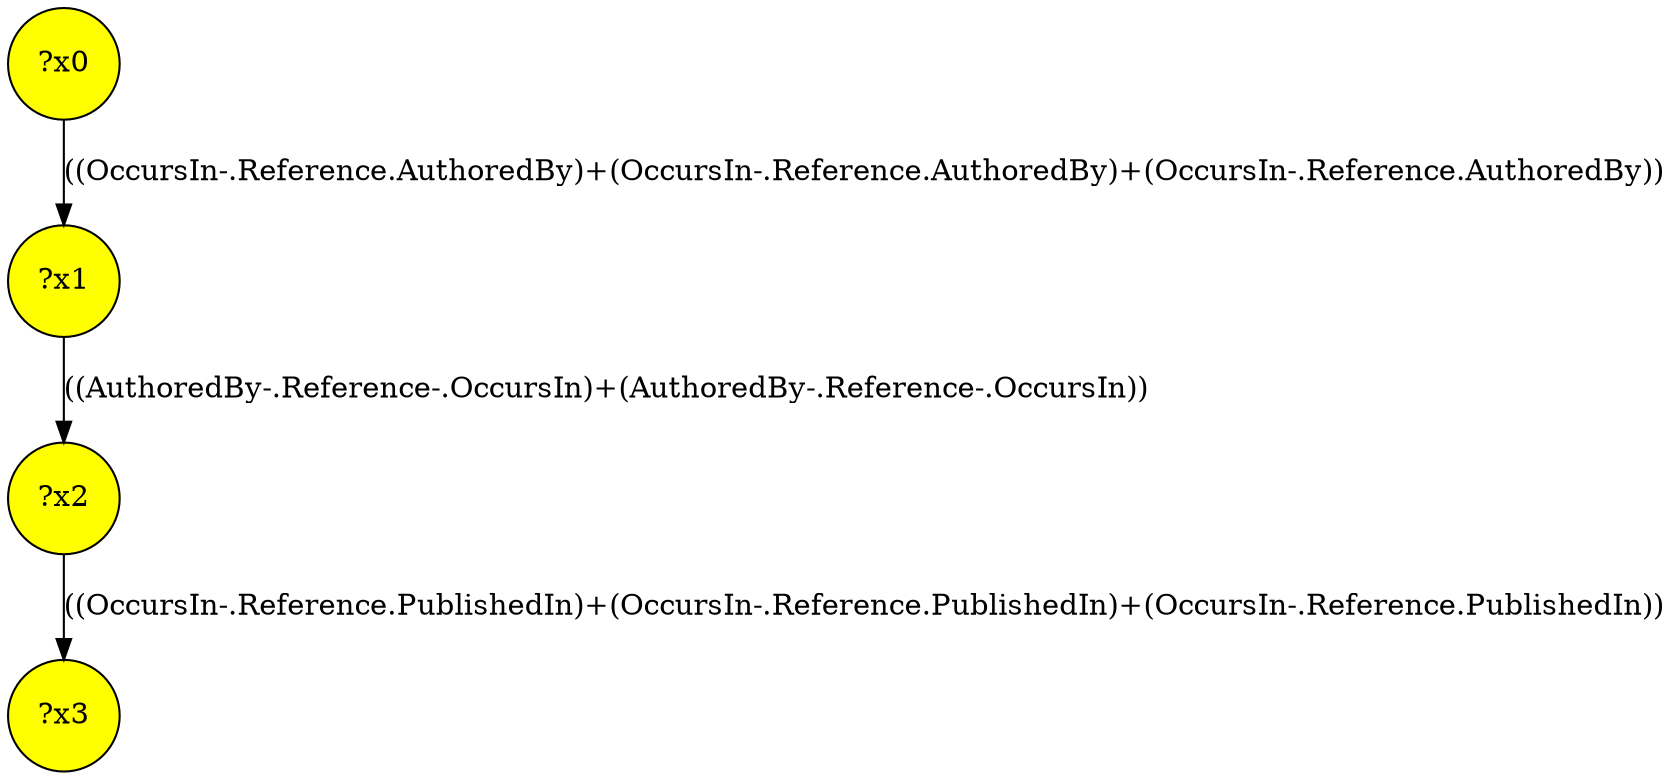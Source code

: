 digraph g {
	x1 [fillcolor="yellow", style="filled," shape=circle, label="?x1"];
	x2 [fillcolor="yellow", style="filled," shape=circle, label="?x2"];
	x0 [fillcolor="yellow", style="filled," shape=circle, label="?x0"];
	x3 [fillcolor="yellow", style="filled," shape=circle, label="?x3"];
	x0 -> x1 [label="((OccursIn-.Reference.AuthoredBy)+(OccursIn-.Reference.AuthoredBy)+(OccursIn-.Reference.AuthoredBy))"];
	x1 -> x2 [label="((AuthoredBy-.Reference-.OccursIn)+(AuthoredBy-.Reference-.OccursIn))"];
	x2 -> x3 [label="((OccursIn-.Reference.PublishedIn)+(OccursIn-.Reference.PublishedIn)+(OccursIn-.Reference.PublishedIn))"];
}
